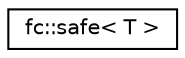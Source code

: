 digraph "Graphical Class Hierarchy"
{
  edge [fontname="Helvetica",fontsize="10",labelfontname="Helvetica",labelfontsize="10"];
  node [fontname="Helvetica",fontsize="10",shape=record];
  rankdir="LR";
  Node0 [label="fc::safe\< T \>",height=0.2,width=0.4,color="black", fillcolor="white", style="filled",URL="$structfc_1_1safe.html"];
}
